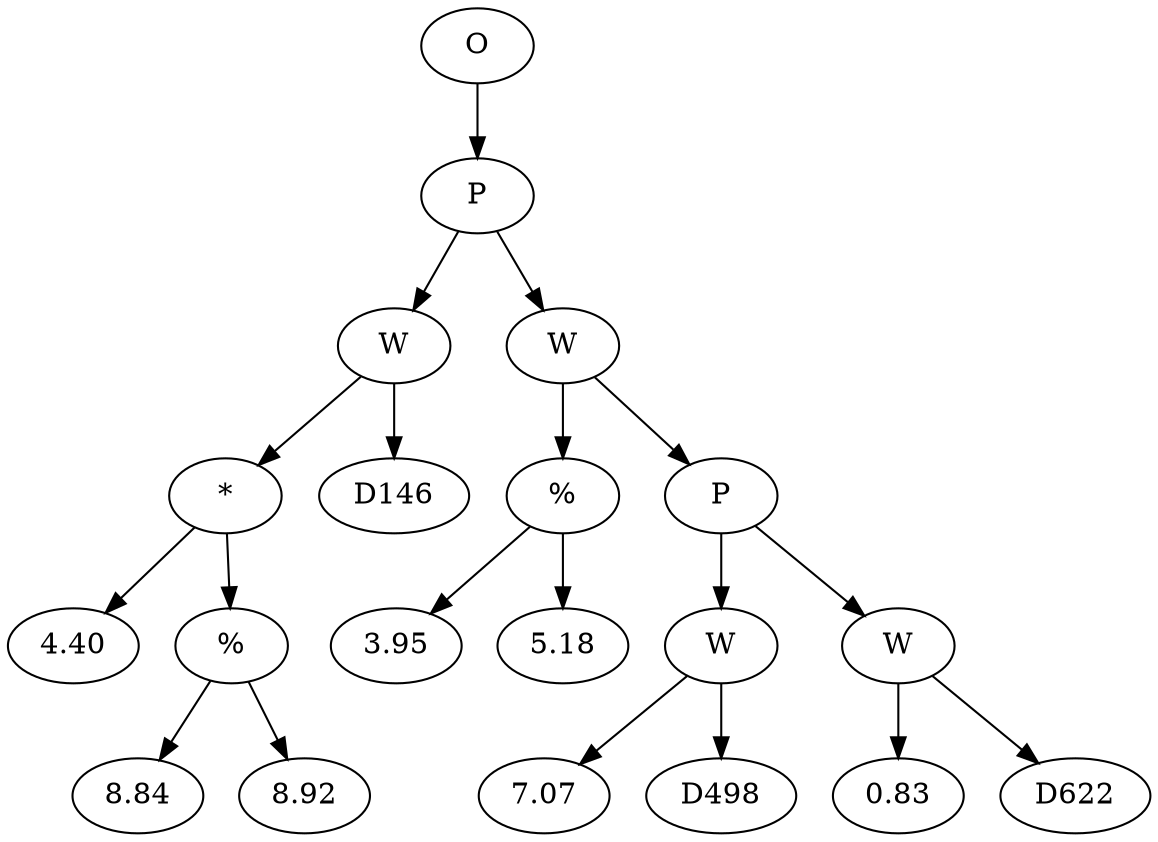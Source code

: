 // Tree
digraph {
	3123317 [label=O]
	3123318 [label=P]
	3123317 -> 3123318
	3123319 [label=W]
	3123318 -> 3123319
	3123320 [label="*"]
	3123319 -> 3123320
	3123321 [label=4.40]
	3123320 -> 3123321
	3123322 [label="%"]
	3123320 -> 3123322
	3123323 [label=8.84]
	3123322 -> 3123323
	3123324 [label=8.92]
	3123322 -> 3123324
	3123325 [label=D146]
	3123319 -> 3123325
	3123326 [label=W]
	3123318 -> 3123326
	3123327 [label="%"]
	3123326 -> 3123327
	3123328 [label=3.95]
	3123327 -> 3123328
	3123329 [label=5.18]
	3123327 -> 3123329
	3123330 [label=P]
	3123326 -> 3123330
	3123331 [label=W]
	3123330 -> 3123331
	3123332 [label=7.07]
	3123331 -> 3123332
	3123333 [label=D498]
	3123331 -> 3123333
	3123334 [label=W]
	3123330 -> 3123334
	3123335 [label=0.83]
	3123334 -> 3123335
	3123336 [label=D622]
	3123334 -> 3123336
}
